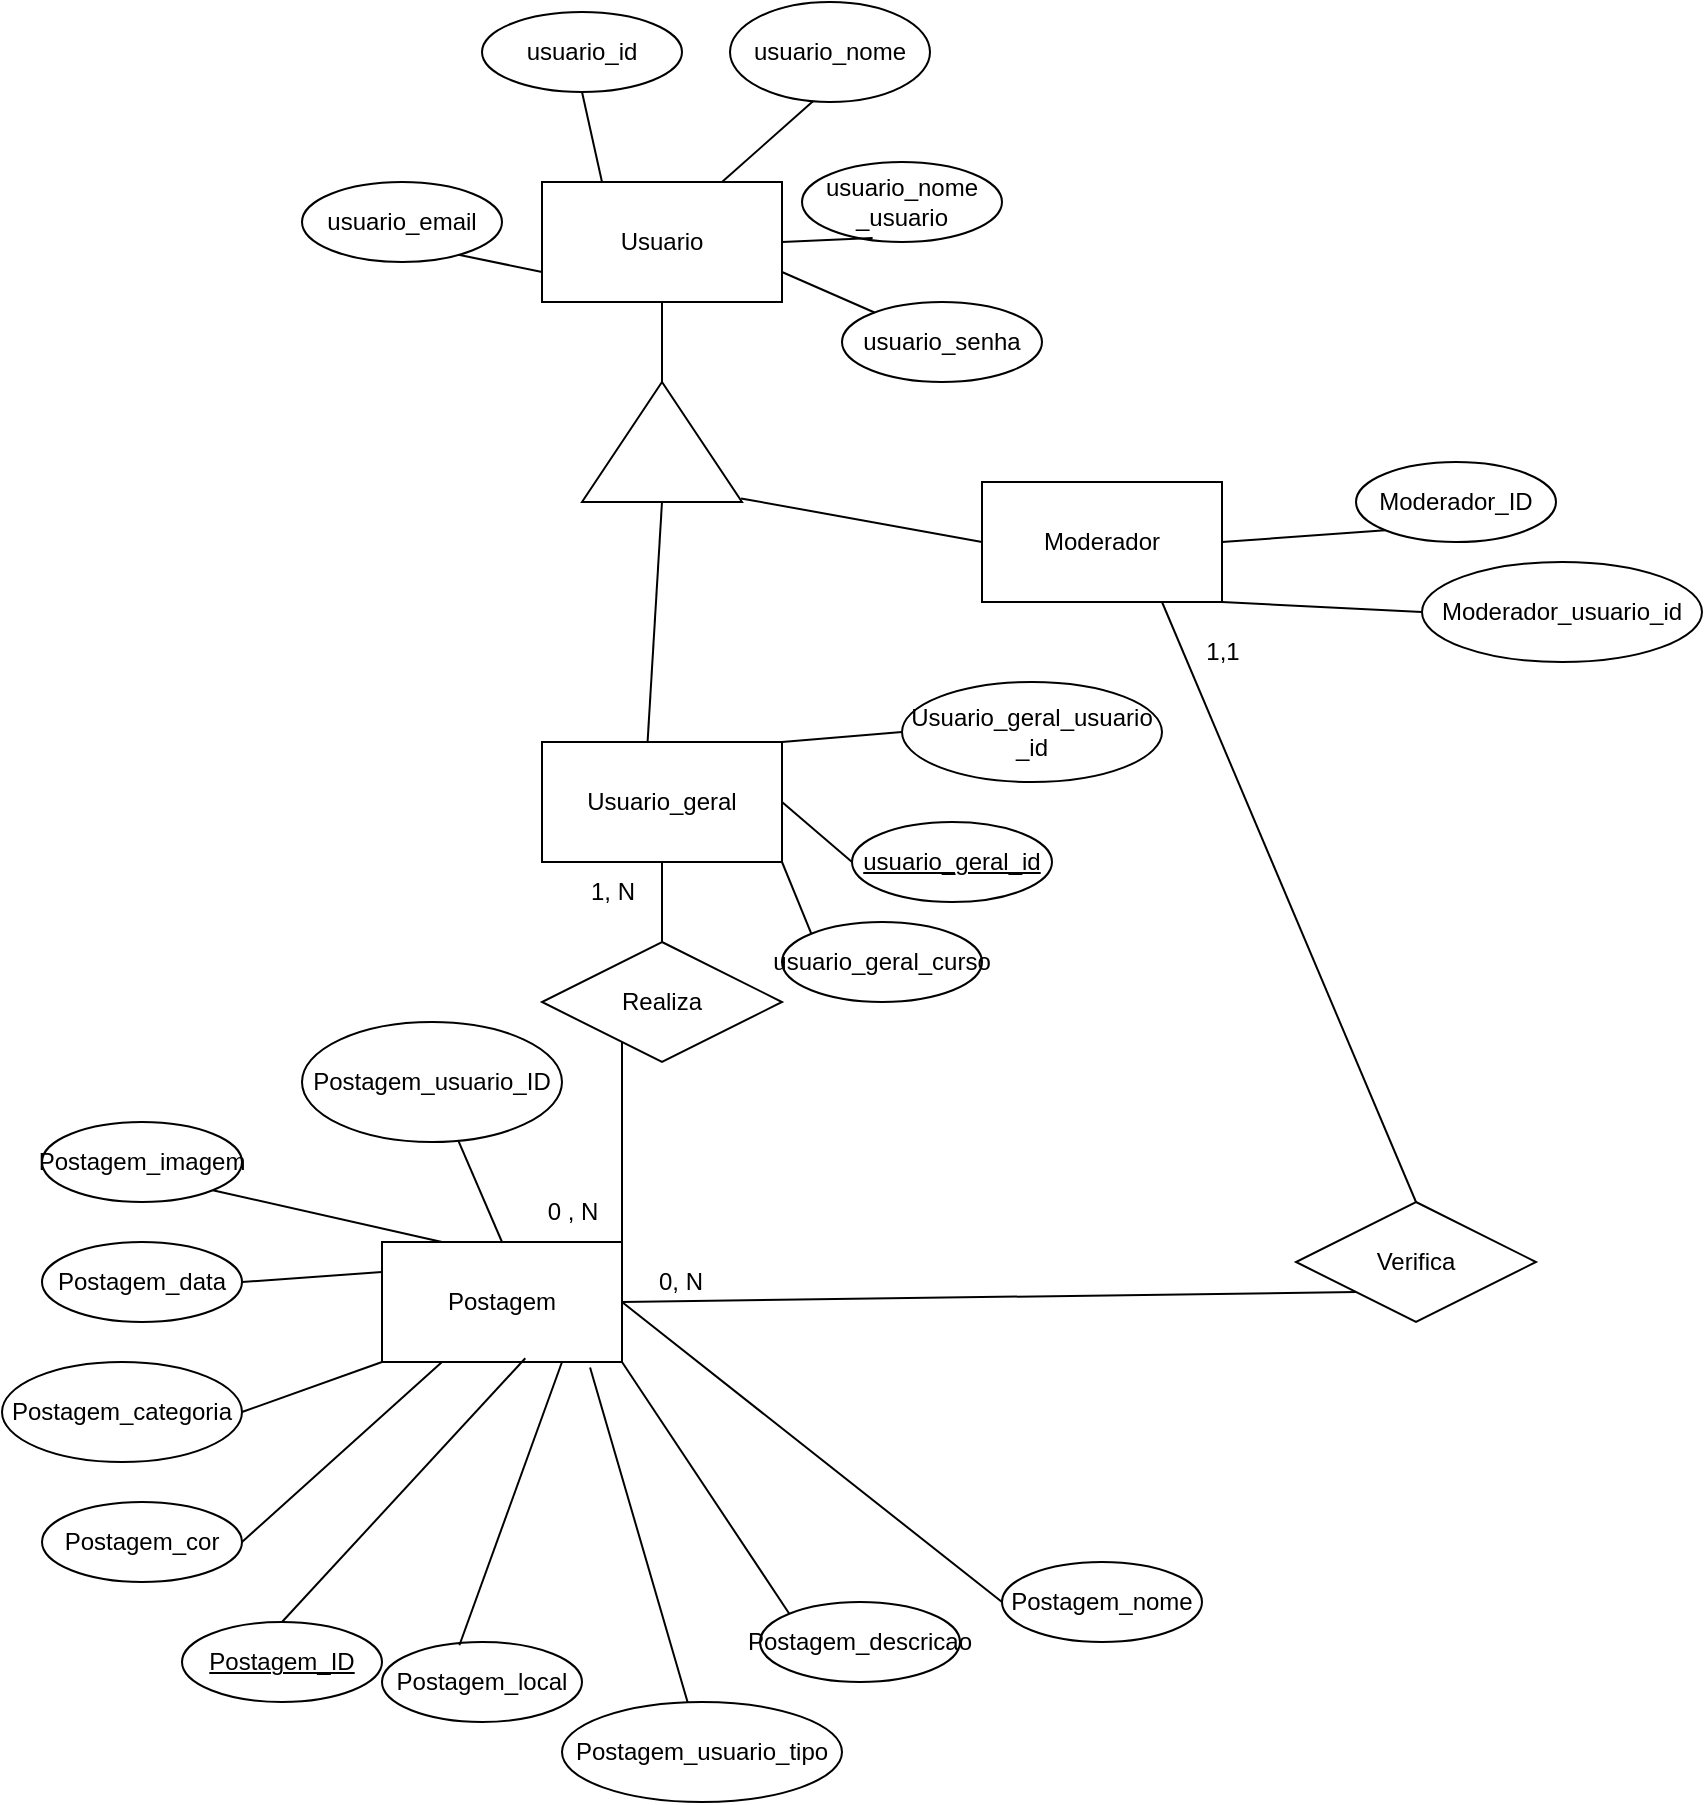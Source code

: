 <mxfile version="26.1.3">
  <diagram name="Página-1" id="iA86zPxLDMbVzKPARjE1">
    <mxGraphModel dx="1643" dy="1869" grid="1" gridSize="10" guides="1" tooltips="1" connect="1" arrows="1" fold="1" page="1" pageScale="1" pageWidth="827" pageHeight="1169" math="0" shadow="0">
      <root>
        <mxCell id="0" />
        <mxCell id="1" parent="0" />
        <mxCell id="jgZu3CPdUST2G5UZ0h_J-1" value="Usuario" style="rounded=0;whiteSpace=wrap;html=1;" parent="1" vertex="1">
          <mxGeometry x="320" y="40" width="120" height="60" as="geometry" />
        </mxCell>
        <mxCell id="jgZu3CPdUST2G5UZ0h_J-3" value="" style="triangle;whiteSpace=wrap;html=1;direction=north;" parent="1" vertex="1">
          <mxGeometry x="340" y="140" width="80" height="60" as="geometry" />
        </mxCell>
        <mxCell id="jgZu3CPdUST2G5UZ0h_J-19" value="" style="edgeStyle=orthogonalEdgeStyle;rounded=0;orthogonalLoop=1;jettySize=auto;html=1;endArrow=none;startFill=0;" parent="1" source="jgZu3CPdUST2G5UZ0h_J-5" target="jgZu3CPdUST2G5UZ0h_J-15" edge="1">
          <mxGeometry relative="1" as="geometry" />
        </mxCell>
        <mxCell id="jgZu3CPdUST2G5UZ0h_J-20" value="&lt;span style=&quot;background-color: transparent; color: light-dark(rgb(0, 0, 0), rgb(255, 255, 255));&quot;&gt;usuario_geral_curso&lt;/span&gt;" style="ellipse;whiteSpace=wrap;html=1;align=center;" parent="1" vertex="1">
          <mxGeometry x="440" y="410" width="100" height="40" as="geometry" />
        </mxCell>
        <mxCell id="wf0kUhRfv15sfpdbrHMT-11" value="Usuario_geral_usuario&lt;div&gt;_&lt;span style=&quot;background-color: transparent; color: light-dark(rgb(0, 0, 0), rgb(255, 255, 255));&quot;&gt;id&lt;/span&gt;&lt;/div&gt;" style="ellipse;whiteSpace=wrap;html=1;align=center;" parent="1" vertex="1">
          <mxGeometry x="500" y="290" width="130" height="50" as="geometry" />
        </mxCell>
        <mxCell id="S0H58vd1G6dp65IOGoXh-6" value="" style="endArrow=none;html=1;rounded=0;entryX=0;entryY=0.75;entryDx=0;entryDy=0;exitX=0.765;exitY=0.9;exitDx=0;exitDy=0;exitPerimeter=0;" edge="1" parent="1" source="wf0kUhRfv15sfpdbrHMT-3" target="jgZu3CPdUST2G5UZ0h_J-1">
          <mxGeometry relative="1" as="geometry">
            <mxPoint x="294" y="73" as="sourcePoint" />
            <mxPoint x="320" y="130" as="targetPoint" />
          </mxGeometry>
        </mxCell>
        <mxCell id="U7xiMIObRmgimtecd0VR-6" value="" style="endArrow=none;html=1;rounded=0;exitX=0;exitY=0.5;exitDx=0;exitDy=0;entryX=1;entryY=0.5;entryDx=0;entryDy=0;" edge="1" parent="1" source="jgZu3CPdUST2G5UZ0h_J-22" target="jgZu3CPdUST2G5UZ0h_J-5">
          <mxGeometry relative="1" as="geometry">
            <mxPoint x="580" y="430" as="sourcePoint" />
            <mxPoint x="740" y="430" as="targetPoint" />
          </mxGeometry>
        </mxCell>
        <mxCell id="U7xiMIObRmgimtecd0VR-8" value="" style="endArrow=none;html=1;rounded=0;entryX=0;entryY=0.5;entryDx=0;entryDy=0;exitX=1;exitY=0;exitDx=0;exitDy=0;" edge="1" parent="1" source="jgZu3CPdUST2G5UZ0h_J-5" target="wf0kUhRfv15sfpdbrHMT-11">
          <mxGeometry relative="1" as="geometry">
            <mxPoint x="380" y="260" as="sourcePoint" />
            <mxPoint x="540" y="260" as="targetPoint" />
          </mxGeometry>
        </mxCell>
        <mxCell id="jgZu3CPdUST2G5UZ0h_J-5" value="Usuario_geral" style="rounded=0;whiteSpace=wrap;html=1;" parent="1" vertex="1">
          <mxGeometry x="320" y="320" width="120" height="60" as="geometry" />
        </mxCell>
        <mxCell id="jgZu3CPdUST2G5UZ0h_J-6" value="Moderador" style="rounded=0;whiteSpace=wrap;html=1;" parent="1" vertex="1">
          <mxGeometry x="540" y="190" width="120" height="60" as="geometry" />
        </mxCell>
        <mxCell id="jgZu3CPdUST2G5UZ0h_J-12" value="" style="endArrow=none;html=1;rounded=0;entryX=0.5;entryY=1;entryDx=0;entryDy=0;exitX=1;exitY=0.5;exitDx=0;exitDy=0;" parent="1" source="jgZu3CPdUST2G5UZ0h_J-3" target="jgZu3CPdUST2G5UZ0h_J-1" edge="1">
          <mxGeometry width="50" height="50" relative="1" as="geometry">
            <mxPoint x="370" y="100" as="sourcePoint" />
            <mxPoint x="320" y="110" as="targetPoint" />
          </mxGeometry>
        </mxCell>
        <mxCell id="jgZu3CPdUST2G5UZ0h_J-13" value="Postagem" style="rounded=0;whiteSpace=wrap;html=1;" parent="1" vertex="1">
          <mxGeometry x="240" y="570" width="120" height="60" as="geometry" />
        </mxCell>
        <mxCell id="jgZu3CPdUST2G5UZ0h_J-18" value="" style="edgeStyle=orthogonalEdgeStyle;rounded=0;orthogonalLoop=1;jettySize=auto;html=1;endArrow=none;startFill=0;" parent="1" source="jgZu3CPdUST2G5UZ0h_J-15" target="jgZu3CPdUST2G5UZ0h_J-13" edge="1">
          <mxGeometry relative="1" as="geometry">
            <Array as="points">
              <mxPoint x="360" y="510" />
              <mxPoint x="360" y="510" />
            </Array>
          </mxGeometry>
        </mxCell>
        <mxCell id="jgZu3CPdUST2G5UZ0h_J-15" value="Realiza" style="shape=rhombus;perimeter=rhombusPerimeter;whiteSpace=wrap;html=1;align=center;" parent="1" vertex="1">
          <mxGeometry x="320" y="420" width="120" height="60" as="geometry" />
        </mxCell>
        <mxCell id="wf0kUhRfv15sfpdbrHMT-1" value="usuario_id" style="ellipse;whiteSpace=wrap;html=1;align=center;" parent="1" vertex="1">
          <mxGeometry x="290" y="-45" width="100" height="40" as="geometry" />
        </mxCell>
        <mxCell id="wf0kUhRfv15sfpdbrHMT-2" value="usuario_nome&lt;div&gt;_usuario&lt;/div&gt;" style="ellipse;whiteSpace=wrap;html=1;align=center;" parent="1" vertex="1">
          <mxGeometry x="450" y="30" width="100" height="40" as="geometry" />
        </mxCell>
        <mxCell id="wf0kUhRfv15sfpdbrHMT-3" value="usuario_email" style="ellipse;whiteSpace=wrap;html=1;align=center;" parent="1" vertex="1">
          <mxGeometry x="200" y="40" width="100" height="40" as="geometry" />
        </mxCell>
        <mxCell id="wf0kUhRfv15sfpdbrHMT-4" value="usuario_nome" style="ellipse;whiteSpace=wrap;html=1;align=center;" parent="1" vertex="1">
          <mxGeometry x="414" y="-50" width="100" height="50" as="geometry" />
        </mxCell>
        <mxCell id="wf0kUhRfv15sfpdbrHMT-7" value="Moderador_ID" style="ellipse;whiteSpace=wrap;html=1;align=center;" parent="1" vertex="1">
          <mxGeometry x="727" y="180" width="100" height="40" as="geometry" />
        </mxCell>
        <mxCell id="wf0kUhRfv15sfpdbrHMT-8" value="usuario_senha" style="ellipse;whiteSpace=wrap;html=1;align=center;" parent="1" vertex="1">
          <mxGeometry x="470" y="100" width="100" height="40" as="geometry" />
        </mxCell>
        <mxCell id="jgZu3CPdUST2G5UZ0h_J-21" value="Postagem_data" style="ellipse;whiteSpace=wrap;html=1;align=center;" parent="1" vertex="1">
          <mxGeometry x="70" y="570" width="100" height="40" as="geometry" />
        </mxCell>
        <mxCell id="jgZu3CPdUST2G5UZ0h_J-22" value="usuario_geral_id" style="ellipse;whiteSpace=wrap;html=1;align=center;fontStyle=4;" parent="1" vertex="1">
          <mxGeometry x="475" y="360" width="100" height="40" as="geometry" />
        </mxCell>
        <mxCell id="jgZu3CPdUST2G5UZ0h_J-24" value="Postagem_categoria" style="ellipse;whiteSpace=wrap;html=1;align=center;" parent="1" vertex="1">
          <mxGeometry x="50" y="630" width="120" height="50" as="geometry" />
        </mxCell>
        <mxCell id="jgZu3CPdUST2G5UZ0h_J-25" value="Postagem_cor" style="ellipse;whiteSpace=wrap;html=1;align=center;" parent="1" vertex="1">
          <mxGeometry x="70" y="700" width="100" height="40" as="geometry" />
        </mxCell>
        <mxCell id="jgZu3CPdUST2G5UZ0h_J-26" value="Postagem_local" style="ellipse;whiteSpace=wrap;html=1;align=center;" parent="1" vertex="1">
          <mxGeometry x="240" y="770" width="100" height="40" as="geometry" />
        </mxCell>
        <mxCell id="jgZu3CPdUST2G5UZ0h_J-27" value="Postagem_descricao" style="ellipse;whiteSpace=wrap;html=1;align=center;" parent="1" vertex="1">
          <mxGeometry x="429" y="750" width="100" height="40" as="geometry" />
        </mxCell>
        <mxCell id="jgZu3CPdUST2G5UZ0h_J-28" style="edgeStyle=orthogonalEdgeStyle;rounded=0;orthogonalLoop=1;jettySize=auto;html=1;exitX=0.5;exitY=1;exitDx=0;exitDy=0;" parent="1" source="jgZu3CPdUST2G5UZ0h_J-26" target="jgZu3CPdUST2G5UZ0h_J-26" edge="1">
          <mxGeometry relative="1" as="geometry" />
        </mxCell>
        <mxCell id="jgZu3CPdUST2G5UZ0h_J-29" value="Postagem_nome" style="ellipse;whiteSpace=wrap;html=1;align=center;" parent="1" vertex="1">
          <mxGeometry x="550" y="730" width="100" height="40" as="geometry" />
        </mxCell>
        <mxCell id="jgZu3CPdUST2G5UZ0h_J-30" value="&lt;div&gt;&lt;span style=&quot;background-color: transparent; color: light-dark(rgb(0, 0, 0), rgb(255, 255, 255));&quot;&gt;Postagem_imagem&lt;/span&gt;&lt;/div&gt;" style="ellipse;whiteSpace=wrap;html=1;align=center;" parent="1" vertex="1">
          <mxGeometry x="70" y="510" width="100" height="40" as="geometry" />
        </mxCell>
        <mxCell id="jgZu3CPdUST2G5UZ0h_J-33" value="" style="endArrow=none;html=1;rounded=0;exitX=1;exitY=0.5;exitDx=0;exitDy=0;entryX=0;entryY=0.25;entryDx=0;entryDy=0;" edge="1" parent="1" source="jgZu3CPdUST2G5UZ0h_J-21" target="jgZu3CPdUST2G5UZ0h_J-13">
          <mxGeometry relative="1" as="geometry">
            <mxPoint x="90" y="630" as="sourcePoint" />
            <mxPoint x="240" y="590" as="targetPoint" />
          </mxGeometry>
        </mxCell>
        <mxCell id="jgZu3CPdUST2G5UZ0h_J-34" value="" style="endArrow=none;html=1;rounded=0;exitX=1;exitY=0.5;exitDx=0;exitDy=0;entryX=0;entryY=1;entryDx=0;entryDy=0;" edge="1" parent="1" source="jgZu3CPdUST2G5UZ0h_J-24" target="jgZu3CPdUST2G5UZ0h_J-13">
          <mxGeometry relative="1" as="geometry">
            <mxPoint x="220" y="660" as="sourcePoint" />
            <mxPoint x="380" y="660" as="targetPoint" />
          </mxGeometry>
        </mxCell>
        <mxCell id="jgZu3CPdUST2G5UZ0h_J-35" value="" style="endArrow=none;html=1;rounded=0;exitX=1;exitY=0.5;exitDx=0;exitDy=0;entryX=0.25;entryY=1;entryDx=0;entryDy=0;" edge="1" parent="1" source="jgZu3CPdUST2G5UZ0h_J-25" target="jgZu3CPdUST2G5UZ0h_J-13">
          <mxGeometry relative="1" as="geometry">
            <mxPoint x="220" y="690" as="sourcePoint" />
            <mxPoint x="280" y="640" as="targetPoint" />
          </mxGeometry>
        </mxCell>
        <mxCell id="jgZu3CPdUST2G5UZ0h_J-36" value="" style="endArrow=none;html=1;rounded=0;exitX=0.25;exitY=0;exitDx=0;exitDy=0;entryX=1;entryY=1;entryDx=0;entryDy=0;" edge="1" parent="1" source="jgZu3CPdUST2G5UZ0h_J-13" target="jgZu3CPdUST2G5UZ0h_J-30">
          <mxGeometry relative="1" as="geometry">
            <mxPoint x="280" y="690" as="sourcePoint" />
            <mxPoint x="250" y="520" as="targetPoint" />
          </mxGeometry>
        </mxCell>
        <mxCell id="jgZu3CPdUST2G5UZ0h_J-38" value="" style="endArrow=none;html=1;rounded=0;exitX=0.75;exitY=1;exitDx=0;exitDy=0;entryX=0.387;entryY=0.041;entryDx=0;entryDy=0;entryPerimeter=0;" edge="1" parent="1" source="jgZu3CPdUST2G5UZ0h_J-13" target="jgZu3CPdUST2G5UZ0h_J-26">
          <mxGeometry relative="1" as="geometry">
            <mxPoint x="410" y="700" as="sourcePoint" />
            <mxPoint x="570" y="700" as="targetPoint" />
          </mxGeometry>
        </mxCell>
        <mxCell id="S0H58vd1G6dp65IOGoXh-2" value="" style="endArrow=none;html=1;rounded=0;exitX=0.25;exitY=0;exitDx=0;exitDy=0;entryX=0.5;entryY=1;entryDx=0;entryDy=0;" edge="1" parent="1" source="jgZu3CPdUST2G5UZ0h_J-1" target="wf0kUhRfv15sfpdbrHMT-1">
          <mxGeometry relative="1" as="geometry">
            <mxPoint x="340" y="20" as="sourcePoint" />
            <mxPoint x="500" y="20" as="targetPoint" />
          </mxGeometry>
        </mxCell>
        <mxCell id="jgZu3CPdUST2G5UZ0h_J-39" value="" style="endArrow=none;html=1;rounded=0;entryX=0;entryY=0.5;entryDx=0;entryDy=0;" edge="1" parent="1" target="jgZu3CPdUST2G5UZ0h_J-29">
          <mxGeometry relative="1" as="geometry">
            <mxPoint x="360" y="600" as="sourcePoint" />
            <mxPoint x="520" y="599.5" as="targetPoint" />
          </mxGeometry>
        </mxCell>
        <mxCell id="S0H58vd1G6dp65IOGoXh-3" value="" style="endArrow=none;html=1;rounded=0;exitX=0.75;exitY=0;exitDx=0;exitDy=0;entryX=0.415;entryY=0.993;entryDx=0;entryDy=0;entryPerimeter=0;" edge="1" parent="1" source="jgZu3CPdUST2G5UZ0h_J-1" target="wf0kUhRfv15sfpdbrHMT-4">
          <mxGeometry relative="1" as="geometry">
            <mxPoint x="360" y="50" as="sourcePoint" />
            <mxPoint x="350" y="5" as="targetPoint" />
          </mxGeometry>
        </mxCell>
        <mxCell id="U7xiMIObRmgimtecd0VR-3" value="" style="endArrow=none;html=1;rounded=0;exitX=0;exitY=0.5;exitDx=0;exitDy=0;entryX=0.44;entryY=-0.003;entryDx=0;entryDy=0;entryPerimeter=0;" edge="1" parent="1" source="jgZu3CPdUST2G5UZ0h_J-3" target="jgZu3CPdUST2G5UZ0h_J-5">
          <mxGeometry relative="1" as="geometry">
            <mxPoint x="310" y="280" as="sourcePoint" />
            <mxPoint x="470" y="280" as="targetPoint" />
          </mxGeometry>
        </mxCell>
        <mxCell id="U7xiMIObRmgimtecd0VR-4" value="" style="endArrow=none;html=1;rounded=0;exitX=0.03;exitY=0.994;exitDx=0;exitDy=0;exitPerimeter=0;entryX=0;entryY=0.5;entryDx=0;entryDy=0;" edge="1" parent="1" source="jgZu3CPdUST2G5UZ0h_J-3" target="jgZu3CPdUST2G5UZ0h_J-6">
          <mxGeometry relative="1" as="geometry">
            <mxPoint x="460" y="150" as="sourcePoint" />
            <mxPoint x="620" y="150" as="targetPoint" />
          </mxGeometry>
        </mxCell>
        <mxCell id="S0H58vd1G6dp65IOGoXh-4" value="" style="endArrow=none;html=1;rounded=0;exitX=1;exitY=0.5;exitDx=0;exitDy=0;entryX=0.353;entryY=0.95;entryDx=0;entryDy=0;entryPerimeter=0;" edge="1" parent="1" source="jgZu3CPdUST2G5UZ0h_J-1" target="wf0kUhRfv15sfpdbrHMT-2">
          <mxGeometry relative="1" as="geometry">
            <mxPoint x="444" y="120" as="sourcePoint" />
            <mxPoint x="490" y="80" as="targetPoint" />
          </mxGeometry>
        </mxCell>
        <mxCell id="S0H58vd1G6dp65IOGoXh-5" value="" style="endArrow=none;html=1;rounded=0;exitX=1;exitY=0.75;exitDx=0;exitDy=0;" edge="1" parent="1" source="jgZu3CPdUST2G5UZ0h_J-1" target="wf0kUhRfv15sfpdbrHMT-8">
          <mxGeometry relative="1" as="geometry">
            <mxPoint x="450" y="80" as="sourcePoint" />
            <mxPoint x="495" y="78" as="targetPoint" />
          </mxGeometry>
        </mxCell>
        <mxCell id="jgZu3CPdUST2G5UZ0h_J-40" value="" style="endArrow=none;html=1;rounded=0;exitX=1;exitY=1;exitDx=0;exitDy=0;entryX=0;entryY=0;entryDx=0;entryDy=0;" edge="1" parent="1" source="jgZu3CPdUST2G5UZ0h_J-13" target="jgZu3CPdUST2G5UZ0h_J-27">
          <mxGeometry relative="1" as="geometry">
            <mxPoint x="560" y="700" as="sourcePoint" />
            <mxPoint x="720" y="700" as="targetPoint" />
          </mxGeometry>
        </mxCell>
        <mxCell id="jgZu3CPdUST2G5UZ0h_J-41" value="0 , N" style="text;html=1;align=center;verticalAlign=middle;resizable=0;points=[];autosize=1;strokeColor=none;fillColor=none;" vertex="1" parent="1">
          <mxGeometry x="310" y="540" width="50" height="30" as="geometry" />
        </mxCell>
        <mxCell id="U7xiMIObRmgimtecd0VR-5" value="" style="endArrow=none;html=1;rounded=0;exitX=0;exitY=0;exitDx=0;exitDy=0;entryX=1;entryY=1;entryDx=0;entryDy=0;" edge="1" parent="1" source="jgZu3CPdUST2G5UZ0h_J-20" target="jgZu3CPdUST2G5UZ0h_J-5">
          <mxGeometry relative="1" as="geometry">
            <mxPoint x="440" y="520" as="sourcePoint" />
            <mxPoint x="600" y="520" as="targetPoint" />
          </mxGeometry>
        </mxCell>
        <mxCell id="jgZu3CPdUST2G5UZ0h_J-42" value="1, N" style="text;html=1;align=center;verticalAlign=middle;resizable=0;points=[];autosize=1;strokeColor=none;fillColor=none;" vertex="1" parent="1">
          <mxGeometry x="330" y="380" width="50" height="30" as="geometry" />
        </mxCell>
        <mxCell id="S0H58vd1G6dp65IOGoXh-7" value="" style="endArrow=none;html=1;rounded=0;exitX=1;exitY=0.5;exitDx=0;exitDy=0;entryX=0;entryY=1;entryDx=0;entryDy=0;" edge="1" parent="1" source="jgZu3CPdUST2G5UZ0h_J-6" target="wf0kUhRfv15sfpdbrHMT-7">
          <mxGeometry relative="1" as="geometry">
            <mxPoint x="630" y="330" as="sourcePoint" />
            <mxPoint x="790" y="330" as="targetPoint" />
          </mxGeometry>
        </mxCell>
        <mxCell id="S0H58vd1G6dp65IOGoXh-14" value="&lt;u&gt;Postagem_ID&lt;/u&gt;" style="ellipse;whiteSpace=wrap;html=1;align=center;" vertex="1" parent="1">
          <mxGeometry x="140" y="760" width="100" height="40" as="geometry" />
        </mxCell>
        <mxCell id="S0H58vd1G6dp65IOGoXh-15" value="" style="endArrow=none;html=1;rounded=0;exitX=0.5;exitY=0;exitDx=0;exitDy=0;entryX=0.597;entryY=0.969;entryDx=0;entryDy=0;entryPerimeter=0;" edge="1" parent="1" source="S0H58vd1G6dp65IOGoXh-14" target="jgZu3CPdUST2G5UZ0h_J-13">
          <mxGeometry relative="1" as="geometry">
            <mxPoint x="290" y="660" as="sourcePoint" />
            <mxPoint x="450" y="660" as="targetPoint" />
          </mxGeometry>
        </mxCell>
        <mxCell id="U7xiMIObRmgimtecd0VR-9" value="Postagem_usuario_ID" style="ellipse;whiteSpace=wrap;html=1;align=center;" vertex="1" parent="1">
          <mxGeometry x="200" y="460" width="130" height="60" as="geometry" />
        </mxCell>
        <mxCell id="U7xiMIObRmgimtecd0VR-10" value="Moderador_usuario_id" style="ellipse;whiteSpace=wrap;html=1;align=center;" vertex="1" parent="1">
          <mxGeometry x="760" y="230" width="140" height="50" as="geometry" />
        </mxCell>
        <mxCell id="U7xiMIObRmgimtecd0VR-11" value="" style="endArrow=none;html=1;rounded=0;exitX=0;exitY=0.5;exitDx=0;exitDy=0;entryX=1;entryY=1;entryDx=0;entryDy=0;" edge="1" parent="1" source="U7xiMIObRmgimtecd0VR-10" target="jgZu3CPdUST2G5UZ0h_J-6">
          <mxGeometry relative="1" as="geometry">
            <mxPoint x="700" y="360" as="sourcePoint" />
            <mxPoint x="860" y="360" as="targetPoint" />
          </mxGeometry>
        </mxCell>
        <mxCell id="S0H58vd1G6dp65IOGoXh-16" value="" style="endArrow=none;html=1;rounded=0;exitX=0.5;exitY=0;exitDx=0;exitDy=0;entryX=0.602;entryY=0.992;entryDx=0;entryDy=0;entryPerimeter=0;" edge="1" parent="1" source="jgZu3CPdUST2G5UZ0h_J-13" target="U7xiMIObRmgimtecd0VR-9">
          <mxGeometry relative="1" as="geometry">
            <mxPoint x="60" y="430" as="sourcePoint" />
            <mxPoint x="220" y="430" as="targetPoint" />
          </mxGeometry>
        </mxCell>
        <mxCell id="U7xiMIObRmgimtecd0VR-12" value="Postagem_usuario_tipo" style="ellipse;whiteSpace=wrap;html=1;align=center;" vertex="1" parent="1">
          <mxGeometry x="330" y="800" width="140" height="50" as="geometry" />
        </mxCell>
        <mxCell id="2N9cjDjFMaZKL-ui_3lG-3" value="Verifica" style="shape=rhombus;perimeter=rhombusPerimeter;whiteSpace=wrap;html=1;align=center;" vertex="1" parent="1">
          <mxGeometry x="697" y="550" width="120" height="60" as="geometry" />
        </mxCell>
        <mxCell id="2N9cjDjFMaZKL-ui_3lG-4" value="" style="endArrow=none;html=1;rounded=0;entryX=0;entryY=1;entryDx=0;entryDy=0;" edge="1" parent="1" target="2N9cjDjFMaZKL-ui_3lG-3">
          <mxGeometry relative="1" as="geometry">
            <mxPoint x="360" y="600" as="sourcePoint" />
            <mxPoint x="520" y="600" as="targetPoint" />
          </mxGeometry>
        </mxCell>
        <mxCell id="2N9cjDjFMaZKL-ui_3lG-5" value="" style="endArrow=none;html=1;rounded=0;exitX=0.75;exitY=1;exitDx=0;exitDy=0;entryX=0.5;entryY=0;entryDx=0;entryDy=0;" edge="1" parent="1" source="jgZu3CPdUST2G5UZ0h_J-6" target="2N9cjDjFMaZKL-ui_3lG-3">
          <mxGeometry relative="1" as="geometry">
            <mxPoint x="680" y="500" as="sourcePoint" />
            <mxPoint x="840" y="500" as="targetPoint" />
          </mxGeometry>
        </mxCell>
        <mxCell id="2N9cjDjFMaZKL-ui_3lG-6" value="0, N" style="text;html=1;align=center;verticalAlign=middle;resizable=0;points=[];autosize=1;strokeColor=none;fillColor=none;" vertex="1" parent="1">
          <mxGeometry x="364" y="575" width="50" height="30" as="geometry" />
        </mxCell>
        <mxCell id="U7xiMIObRmgimtecd0VR-13" value="" style="endArrow=none;html=1;rounded=0;exitX=0.867;exitY=1.046;exitDx=0;exitDy=0;exitPerimeter=0;" edge="1" parent="1" source="jgZu3CPdUST2G5UZ0h_J-13" target="U7xiMIObRmgimtecd0VR-12">
          <mxGeometry relative="1" as="geometry">
            <mxPoint x="340" y="640" as="sourcePoint" />
            <mxPoint x="289" y="782" as="targetPoint" />
          </mxGeometry>
        </mxCell>
        <mxCell id="2N9cjDjFMaZKL-ui_3lG-7" value="1,1" style="text;html=1;align=center;verticalAlign=middle;resizable=0;points=[];autosize=1;strokeColor=none;fillColor=none;" vertex="1" parent="1">
          <mxGeometry x="640" y="260" width="40" height="30" as="geometry" />
        </mxCell>
      </root>
    </mxGraphModel>
  </diagram>
</mxfile>
